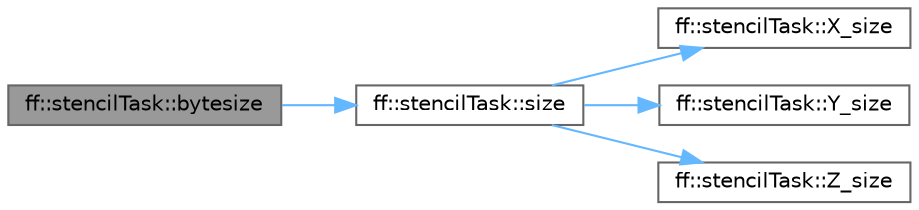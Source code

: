 digraph "ff::stencilTask::bytesize"
{
 // LATEX_PDF_SIZE
  bgcolor="transparent";
  edge [fontname=Helvetica,fontsize=10,labelfontname=Helvetica,labelfontsize=10];
  node [fontname=Helvetica,fontsize=10,shape=box,height=0.2,width=0.4];
  rankdir="LR";
  Node1 [id="Node000001",label="ff::stencilTask::bytesize",height=0.2,width=0.4,color="gray40", fillcolor="grey60", style="filled", fontcolor="black",tooltip=" "];
  Node1 -> Node2 [id="edge1_Node000001_Node000002",color="steelblue1",style="solid",tooltip=" "];
  Node2 [id="Node000002",label="ff::stencilTask::size",height=0.2,width=0.4,color="grey40", fillcolor="white", style="filled",URL="$classff_1_1stencil_task.html#a7923e8281356696e4e45f55e75e95a7b",tooltip=" "];
  Node2 -> Node3 [id="edge2_Node000002_Node000003",color="steelblue1",style="solid",tooltip=" "];
  Node3 [id="Node000003",label="ff::stencilTask::X_size",height=0.2,width=0.4,color="grey40", fillcolor="white", style="filled",URL="$classff_1_1stencil_task.html#a560e468873cc136928e00f9fc8a54c89",tooltip=" "];
  Node2 -> Node4 [id="edge3_Node000002_Node000004",color="steelblue1",style="solid",tooltip=" "];
  Node4 [id="Node000004",label="ff::stencilTask::Y_size",height=0.2,width=0.4,color="grey40", fillcolor="white", style="filled",URL="$classff_1_1stencil_task.html#ad0d8f9e8427e0e46c6780c94247743cb",tooltip=" "];
  Node2 -> Node5 [id="edge4_Node000002_Node000005",color="steelblue1",style="solid",tooltip=" "];
  Node5 [id="Node000005",label="ff::stencilTask::Z_size",height=0.2,width=0.4,color="grey40", fillcolor="white", style="filled",URL="$classff_1_1stencil_task.html#aed65e87e8d947442d364850b7efa0469",tooltip=" "];
}
